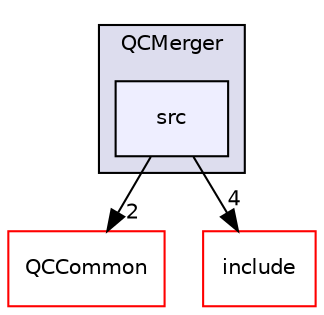 digraph "/home/travis/build/AliceO2Group/AliceO2/Utilities/QC/QCMerger/src" {
  bgcolor=transparent;
  compound=true
  node [ fontsize="10", fontname="Helvetica"];
  edge [ labelfontsize="10", labelfontname="Helvetica"];
  subgraph clusterdir_3e4e15287e49cb295431b9ceb891089a {
    graph [ bgcolor="#ddddee", pencolor="black", label="QCMerger" fontname="Helvetica", fontsize="10", URL="dir_3e4e15287e49cb295431b9ceb891089a.html"]
  dir_8eef379486f89b7fef37b344cb38657a [shape=box, label="src", style="filled", fillcolor="#eeeeff", pencolor="black", URL="dir_8eef379486f89b7fef37b344cb38657a.html"];
  }
  dir_9c2311bfeda3fb38e02fb69ee46566d3 [shape=box label="QCCommon" color="red" URL="dir_9c2311bfeda3fb38e02fb69ee46566d3.html"];
  dir_2b6b85458fba2367dc96941f06345f16 [shape=box label="include" color="red" URL="dir_2b6b85458fba2367dc96941f06345f16.html"];
  dir_8eef379486f89b7fef37b344cb38657a->dir_9c2311bfeda3fb38e02fb69ee46566d3 [headlabel="2", labeldistance=1.5 headhref="dir_000476_000470.html"];
  dir_8eef379486f89b7fef37b344cb38657a->dir_2b6b85458fba2367dc96941f06345f16 [headlabel="4", labeldistance=1.5 headhref="dir_000476_000474.html"];
}
